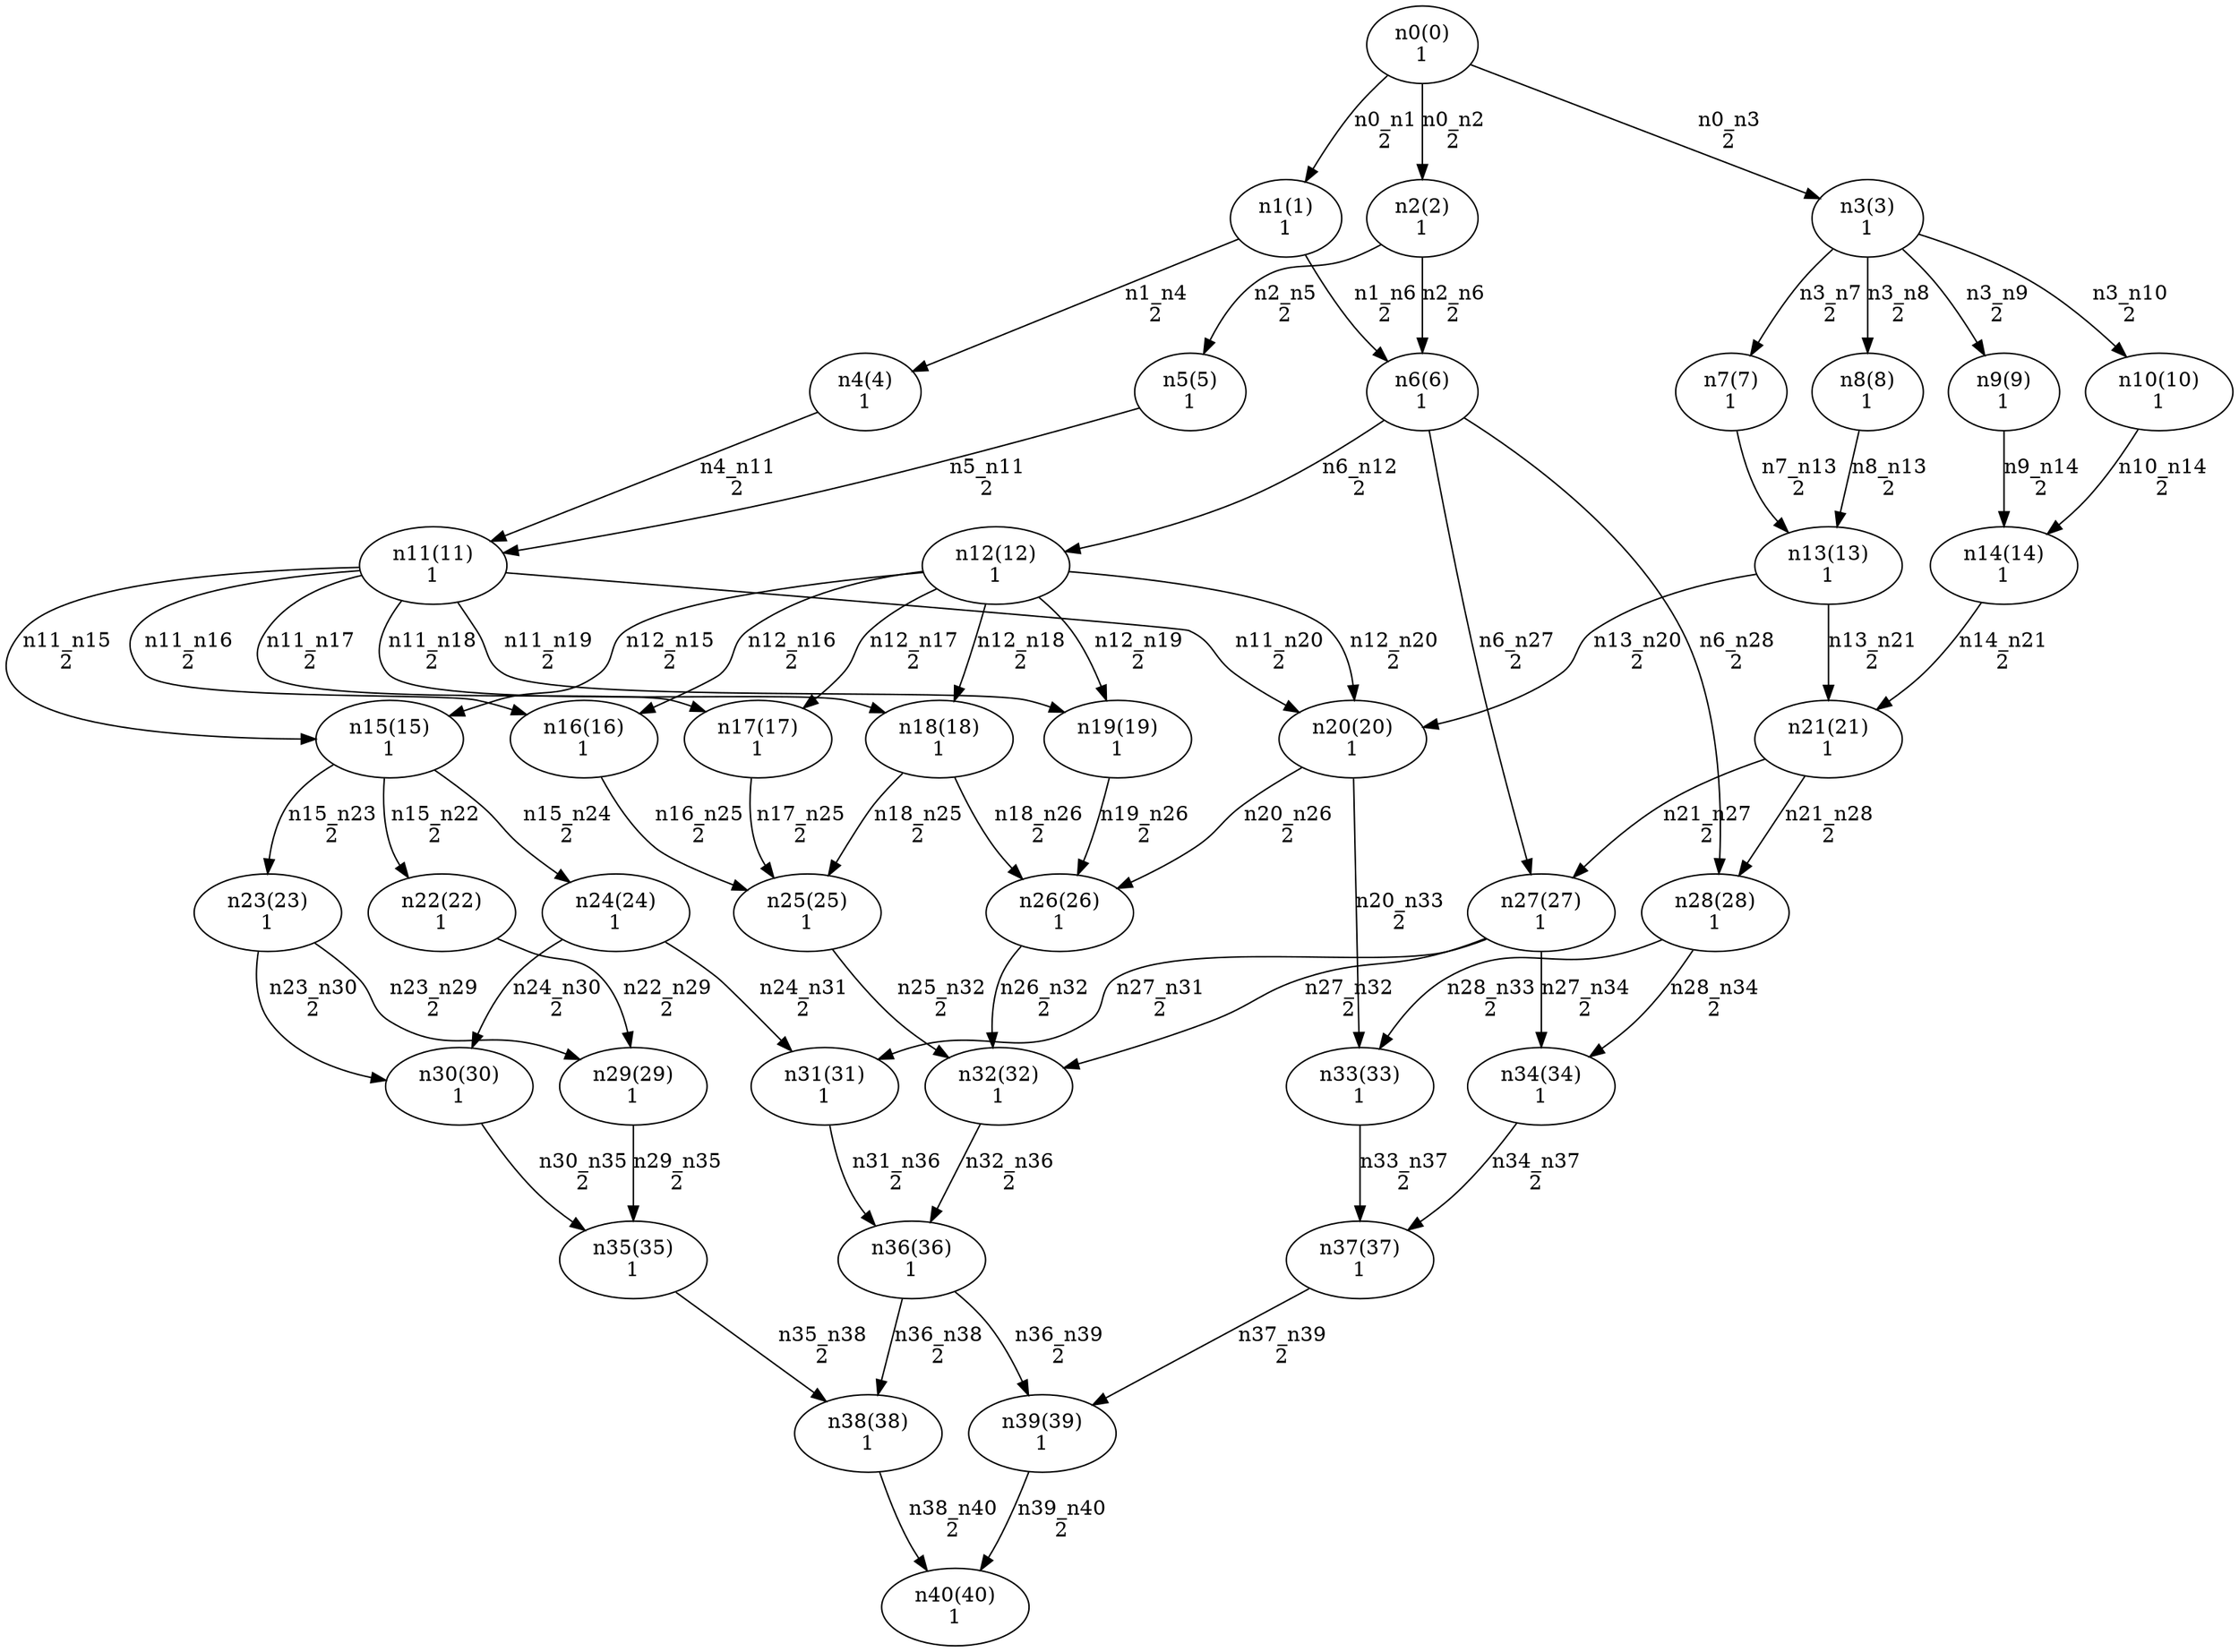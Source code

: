 digraph test_0 {
    size="28,40";
    n0 [ label="n0(0)\n1" ];
    n1 [ label="n1(1)\n1" ];
    n2 [ label="n2(2)\n1" ];
    n3 [ label="n3(3)\n1" ];
    n4 [ label="n4(4)\n1" ];
    n6 [ label="n6(6)\n1" ];
    n5 [ label="n5(5)\n1" ];
    n7 [ label="n7(7)\n1" ];
    n8 [ label="n8(8)\n1" ];
    n9 [ label="n9(9)\n1" ];
    n10 [ label="n10(10)\n1" ];
    n11 [ label="n11(11)\n1" ];
    n12 [ label="n12(12)\n1" ];
    n27 [ label="n27(27)\n1" ];
    n28 [ label="n28(28)\n1" ];
    n13 [ label="n13(13)\n1" ];
    n14 [ label="n14(14)\n1" ];
    n15 [ label="n15(15)\n1" ];
    n16 [ label="n16(16)\n1" ];
    n17 [ label="n17(17)\n1" ];
    n18 [ label="n18(18)\n1" ];
    n19 [ label="n19(19)\n1" ];
    n20 [ label="n20(20)\n1" ];
    n21 [ label="n21(21)\n1" ];
    n22 [ label="n22(22)\n1" ];
    n23 [ label="n23(23)\n1" ];
    n24 [ label="n24(24)\n1" ];
    n25 [ label="n25(25)\n1" ];
    n26 [ label="n26(26)\n1" ];
    n33 [ label="n33(33)\n1" ];
    n29 [ label="n29(29)\n1" ];
    n30 [ label="n30(30)\n1" ];
    n31 [ label="n31(31)\n1" ];
    n32 [ label="n32(32)\n1" ];
    n34 [ label="n34(34)\n1" ];
    n35 [ label="n35(35)\n1" ];
    n36 [ label="n36(36)\n1" ];
    n37 [ label="n37(37)\n1" ];
    n38 [ label="n38(38)\n1" ];
    n39 [ label="n39(39)\n1" ];
    n40 [ label="n40(40)\n1" ];

    n0 -> n1 [ label="n0_n1\n2" ];
    n0 -> n2 [ label="n0_n2\n2" ];
    n0 -> n3 [ label="n0_n3\n2" ];
    n1 -> n4 [ label="n1_n4\n2" ];
    n1 -> n6 [ label="n1_n6\n2" ];
    n2 -> n5 [ label="n2_n5\n2" ];
    n2 -> n6 [ label="n2_n6\n2" ];
    n3 -> n7 [ label="n3_n7\n2" ];
    n3 -> n8 [ label="n3_n8\n2" ];
    n3 -> n9 [ label="n3_n9\n2" ];
    n3 -> n10 [ label="n3_n10\n2" ];
    n4 -> n11 [ label="n4_n11\n2" ];
    n5 -> n11 [ label="n5_n11\n2" ];
    n6 -> n12 [ label="n6_n12\n2" ];
    n6 -> n27 [ label="n6_n27\n2" ];
    n6 -> n28 [ label="n6_n28\n2" ];
    n7 -> n13 [ label="n7_n13\n2" ];
    n8 -> n13 [ label="n8_n13\n2" ];
    n9 -> n14 [ label="n9_n14\n2" ];
    n10 -> n14 [ label="n10_n14\n2" ];
    n11 -> n15 [ label="n11_n15\n2" ];
    n11 -> n16 [ label="n11_n16\n2" ];
    n11 -> n17 [ label="n11_n17\n2" ];
    n11 -> n18 [ label="n11_n18\n2" ];
    n11 -> n19 [ label="n11_n19\n2" ];
    n11 -> n20 [ label="n11_n20\n2" ];
    n12 -> n15 [ label="n12_n15\n2" ];
    n12 -> n16 [ label="n12_n16\n2" ];
    n12 -> n17 [ label="n12_n17\n2" ];
    n12 -> n18 [ label="n12_n18\n2" ];
    n12 -> n19 [ label="n12_n19\n2" ];
    n12 -> n20 [ label="n12_n20\n2" ];
    n13 -> n20 [ label="n13_n20\n2" ];
    n13 -> n21 [ label="n13_n21\n2" ];
    n14 -> n21 [ label="n14_n21\n2" ];
    n15 -> n22 [ label="n15_n22\n2" ];
    n15 -> n23 [ label="n15_n23\n2" ];
    n15 -> n24 [ label="n15_n24\n2" ];
    n16 -> n25 [ label="n16_n25\n2" ];
    n17 -> n25 [ label="n17_n25\n2" ];
    n18 -> n25 [ label="n18_n25\n2" ];
    n18 -> n26 [ label="n18_n26\n2" ];
    n19 -> n26 [ label="n19_n26\n2" ];
    n20 -> n26 [ label="n20_n26\n2" ];
    n20 -> n33 [ label="n20_n33\n2" ];
    n21 -> n27 [ label="n21_n27\n2" ];
    n21 -> n28 [ label="n21_n28\n2" ];
    n22 -> n29 [ label="n22_n29\n2" ];
    n23 -> n29 [ label="n23_n29\n2" ];
    n23 -> n30 [ label="n23_n30\n2" ];
    n24 -> n30 [ label="n24_n30\n2" ];
    n24 -> n31 [ label="n24_n31\n2" ];
    n25 -> n32 [ label="n25_n32\n2" ];
    n26 -> n32 [ label="n26_n32\n2" ];
    n27 -> n31 [ label="n27_n31\n2" ];
    n27 -> n32 [ label="n27_n32\n2" ];
    n27 -> n34 [ label="n27_n34\n2" ];
    n28 -> n33 [ label="n28_n33\n2" ];
    n28 -> n34 [ label="n28_n34\n2" ];
    n29 -> n35 [ label="n29_n35\n2" ];
    n30 -> n35 [ label="n30_n35\n2" ];
    n31 -> n36 [ label="n31_n36\n2" ];
    n32 -> n36 [ label="n32_n36\n2" ];
    n33 -> n37 [ label="n33_n37\n2" ];
    n34 -> n37 [ label="n34_n37\n2" ];
    n35 -> n38 [ label="n35_n38\n2" ];
    n36 -> n38 [ label="n36_n38\n2" ];
    n36 -> n39 [ label="n36_n39\n2" ];
    n37 -> n39 [ label="n37_n39\n2" ];
    n38 -> n40 [ label="n38_n40\n2" ];
    n39 -> n40 [ label="n39_n40\n2" ];
}

